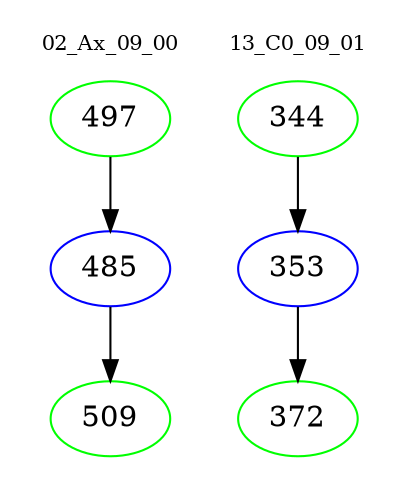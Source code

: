 digraph{
subgraph cluster_0 {
color = white
label = "02_Ax_09_00";
fontsize=10;
T0_497 [label="497", color="green"]
T0_497 -> T0_485 [color="black"]
T0_485 [label="485", color="blue"]
T0_485 -> T0_509 [color="black"]
T0_509 [label="509", color="green"]
}
subgraph cluster_1 {
color = white
label = "13_C0_09_01";
fontsize=10;
T1_344 [label="344", color="green"]
T1_344 -> T1_353 [color="black"]
T1_353 [label="353", color="blue"]
T1_353 -> T1_372 [color="black"]
T1_372 [label="372", color="green"]
}
}
